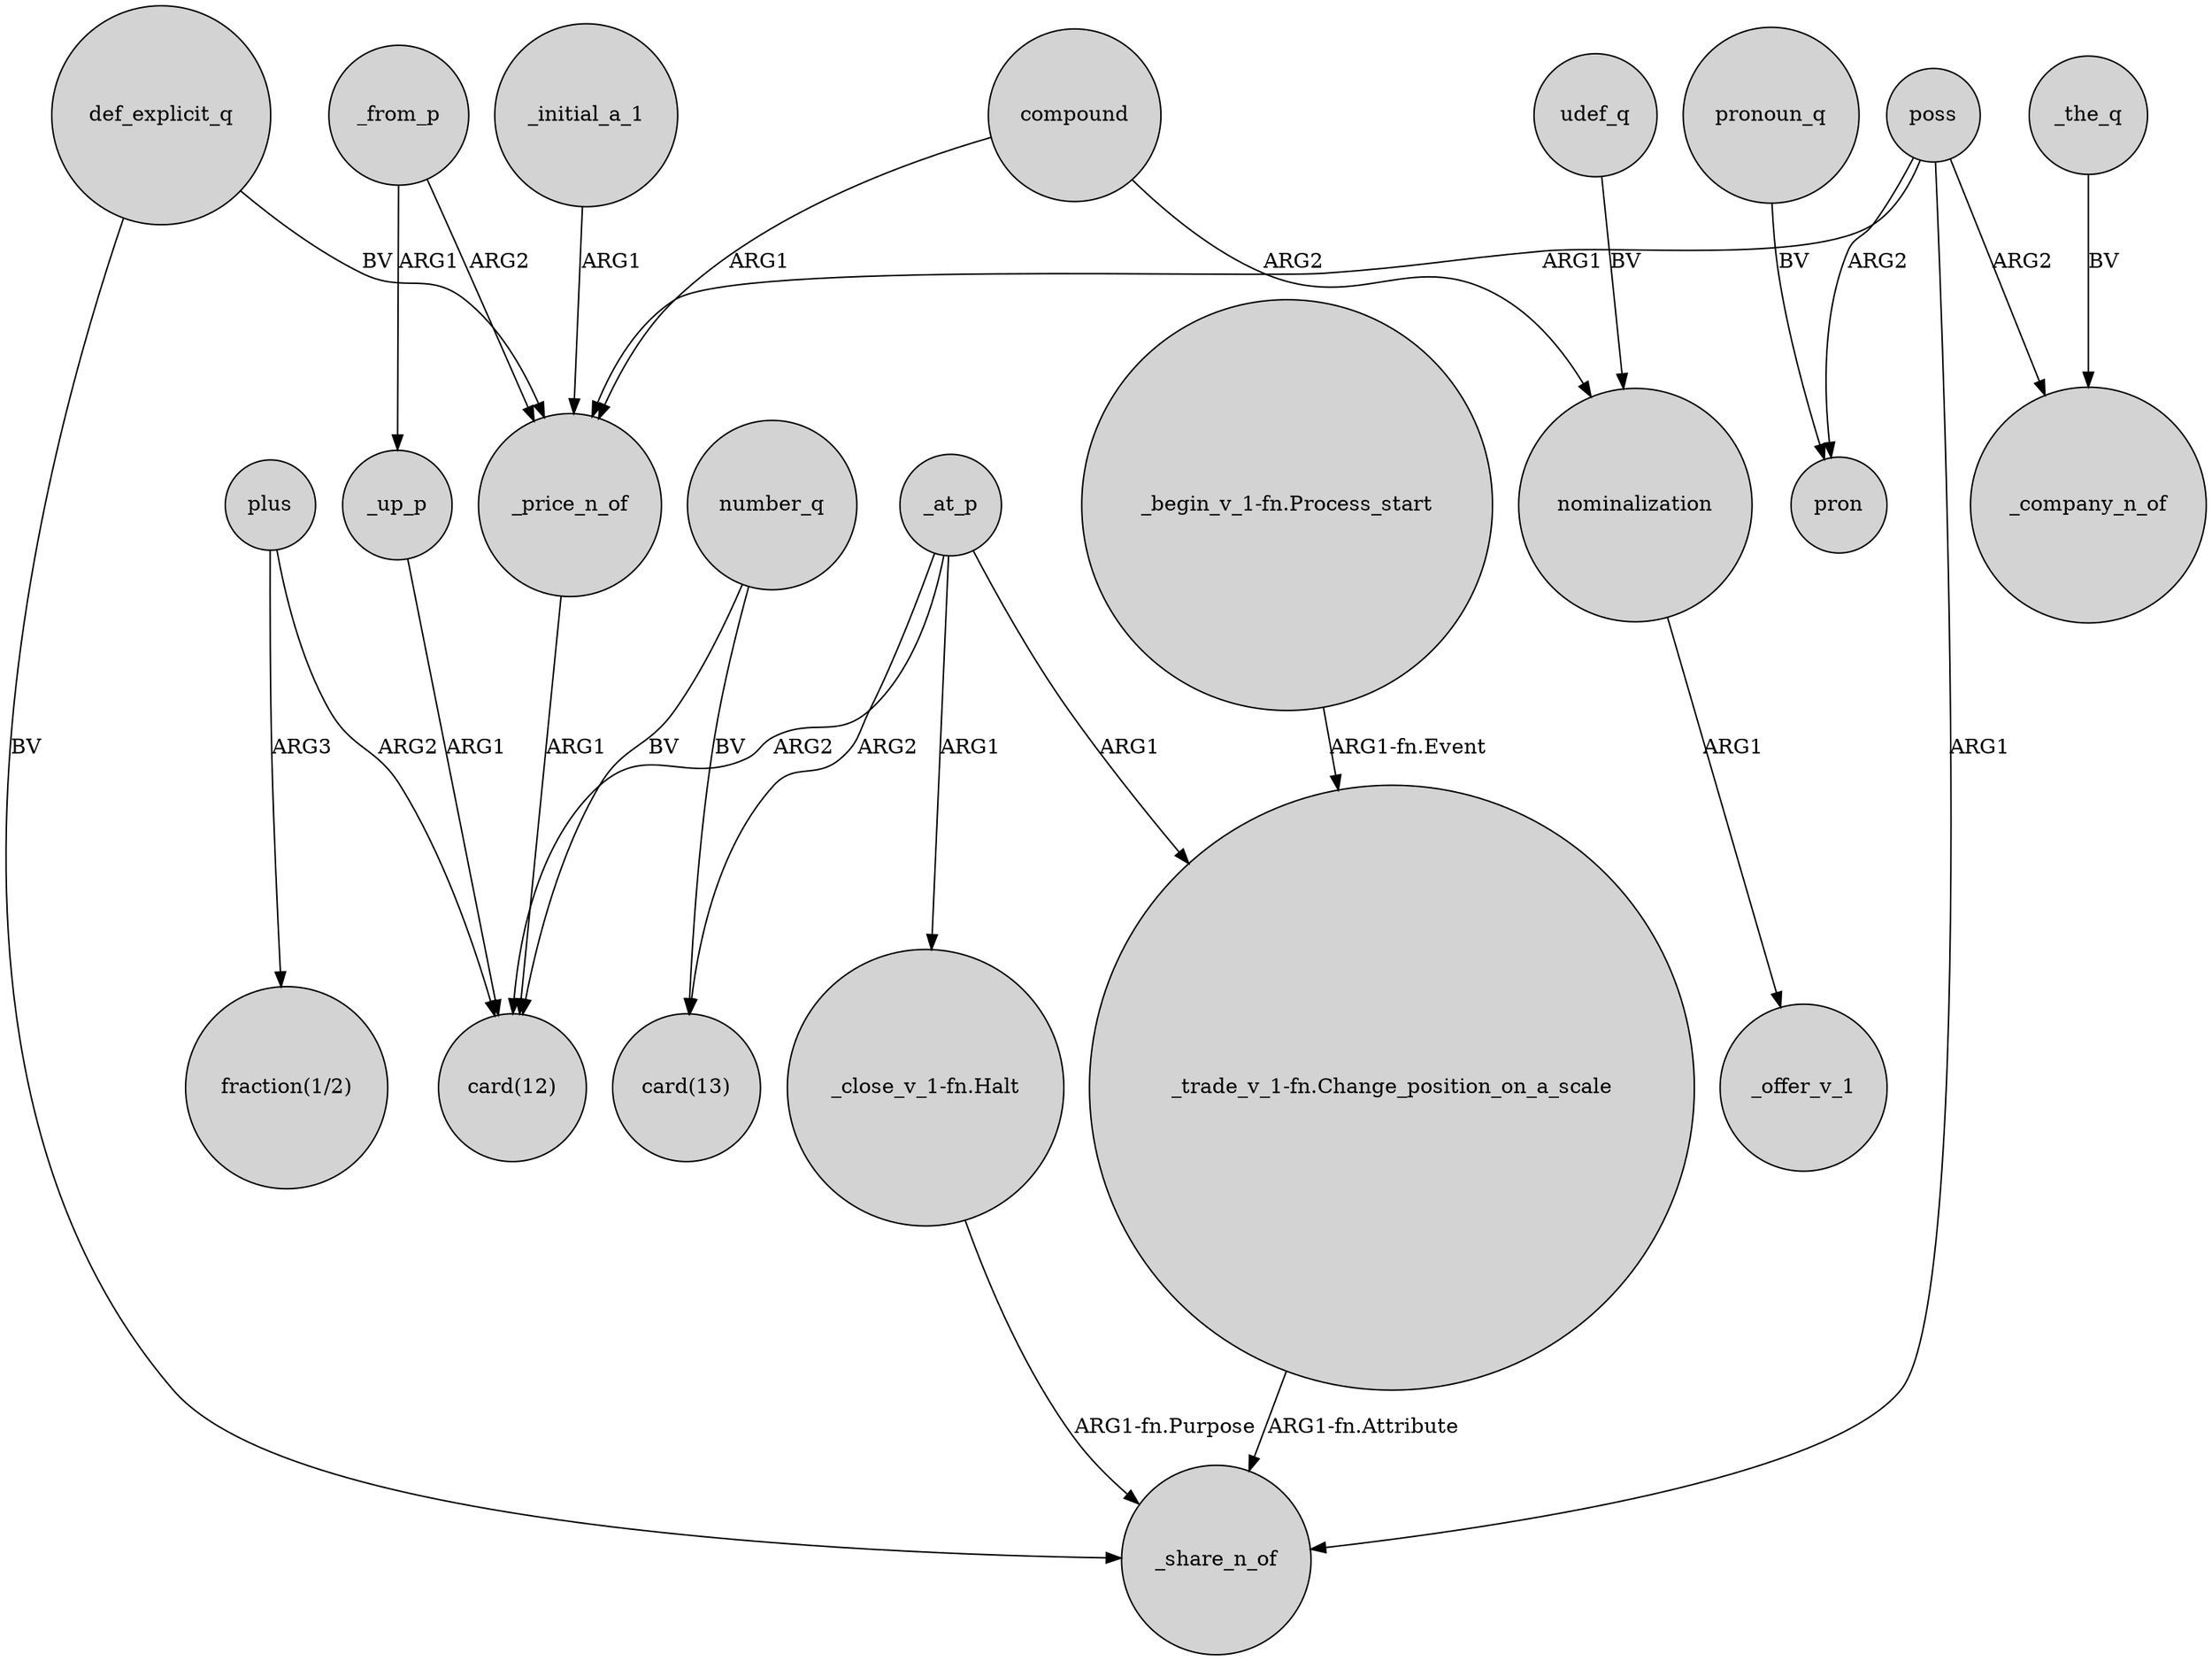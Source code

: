 digraph {
	node [shape=circle style=filled]
	number_q -> "card(13)" [label=BV]
	udef_q -> nominalization [label=BV]
	plus -> "card(12)" [label=ARG2]
	def_explicit_q -> _share_n_of [label=BV]
	_price_n_of -> "card(12)" [label=ARG1]
	number_q -> "card(12)" [label=BV]
	"_begin_v_1-fn.Process_start" -> "_trade_v_1-fn.Change_position_on_a_scale" [label="ARG1-fn.Event"]
	compound -> nominalization [label=ARG2]
	_from_p -> _price_n_of [label=ARG2]
	pronoun_q -> pron [label=BV]
	poss -> _price_n_of [label=ARG1]
	_at_p -> "card(12)" [label=ARG2]
	poss -> pron [label=ARG2]
	poss -> _company_n_of [label=ARG2]
	poss -> _share_n_of [label=ARG1]
	_up_p -> "card(12)" [label=ARG1]
	_at_p -> "_close_v_1-fn.Halt" [label=ARG1]
	"_trade_v_1-fn.Change_position_on_a_scale" -> _share_n_of [label="ARG1-fn.Attribute"]
	_at_p -> "_trade_v_1-fn.Change_position_on_a_scale" [label=ARG1]
	_at_p -> "card(13)" [label=ARG2]
	_from_p -> _up_p [label=ARG1]
	_initial_a_1 -> _price_n_of [label=ARG1]
	compound -> _price_n_of [label=ARG1]
	_the_q -> _company_n_of [label=BV]
	"_close_v_1-fn.Halt" -> _share_n_of [label="ARG1-fn.Purpose"]
	nominalization -> _offer_v_1 [label=ARG1]
	plus -> "fraction(1/2)" [label=ARG3]
	def_explicit_q -> _price_n_of [label=BV]
}

